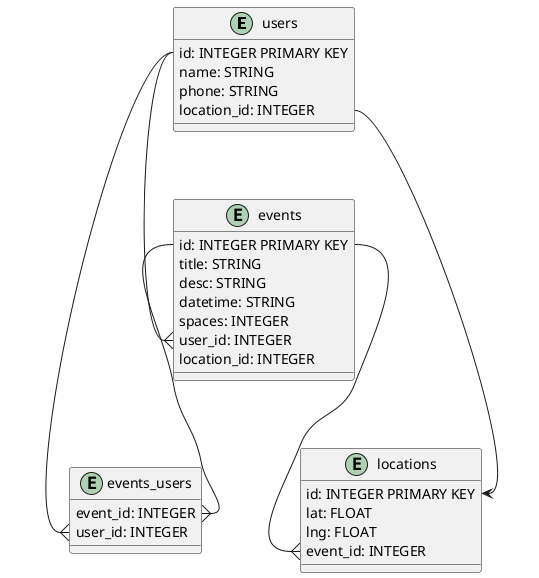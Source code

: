 @startuml
entity users {
    id: INTEGER PRIMARY KEY
    name: STRING
    phone: STRING
    location_id: INTEGER
}

entity events_users {
    event_id: INTEGER
    user_id: INTEGER
}

entity events {
    id: INTEGER PRIMARY KEY
    title: STRING
    desc: STRING
    datetime: STRING
    spaces: INTEGER
    user_id: INTEGER
    location_id: INTEGER
}

entity locations {
    id: INTEGER PRIMARY KEY
    lat: FLOAT
    lng: FLOAT
    event_id: INTEGER
}

events::id--{locations::event_id
users::id--{events::user_id
users::location_id-->locations::id
users::id--{events_users::user_id
events::id--{events_users::event_id
@enduml